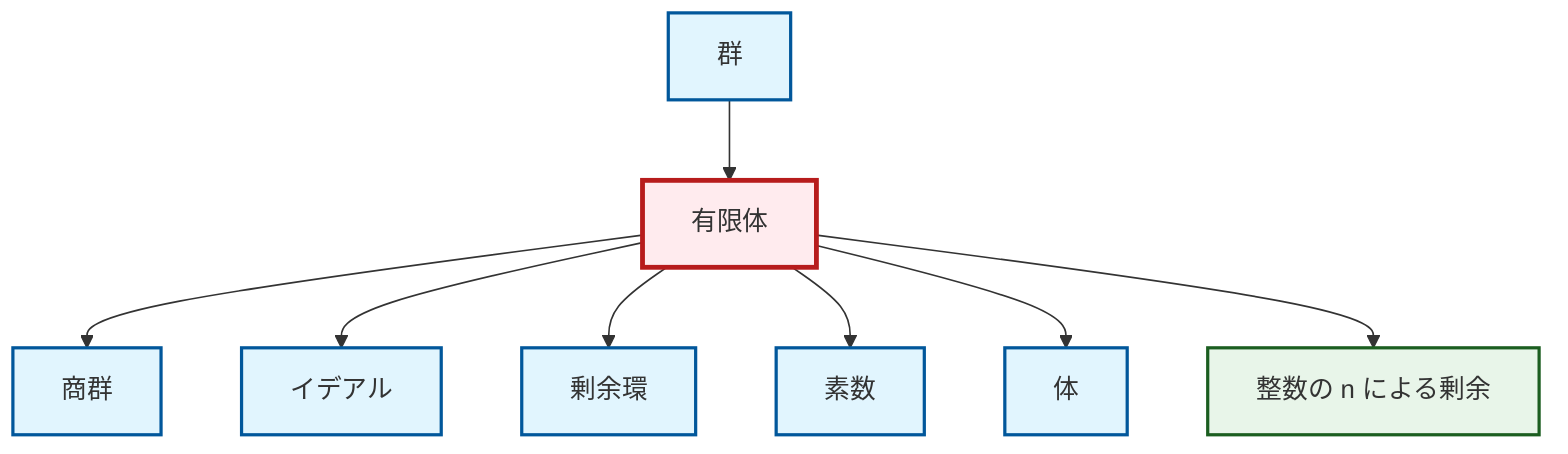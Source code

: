graph TD
    classDef definition fill:#e1f5fe,stroke:#01579b,stroke-width:2px
    classDef theorem fill:#f3e5f5,stroke:#4a148c,stroke-width:2px
    classDef axiom fill:#fff3e0,stroke:#e65100,stroke-width:2px
    classDef example fill:#e8f5e9,stroke:#1b5e20,stroke-width:2px
    classDef current fill:#ffebee,stroke:#b71c1c,stroke-width:3px
    ex-finite-field["有限体"]:::example
    def-prime["素数"]:::definition
    def-quotient-ring["剰余環"]:::definition
    def-quotient-group["商群"]:::definition
    def-group["群"]:::definition
    ex-quotient-integers-mod-n["整数の n による剰余"]:::example
    def-field["体"]:::definition
    def-ideal["イデアル"]:::definition
    ex-finite-field --> def-quotient-group
    ex-finite-field --> def-ideal
    ex-finite-field --> def-quotient-ring
    ex-finite-field --> def-prime
    ex-finite-field --> def-field
    def-group --> ex-finite-field
    ex-finite-field --> ex-quotient-integers-mod-n
    class ex-finite-field current